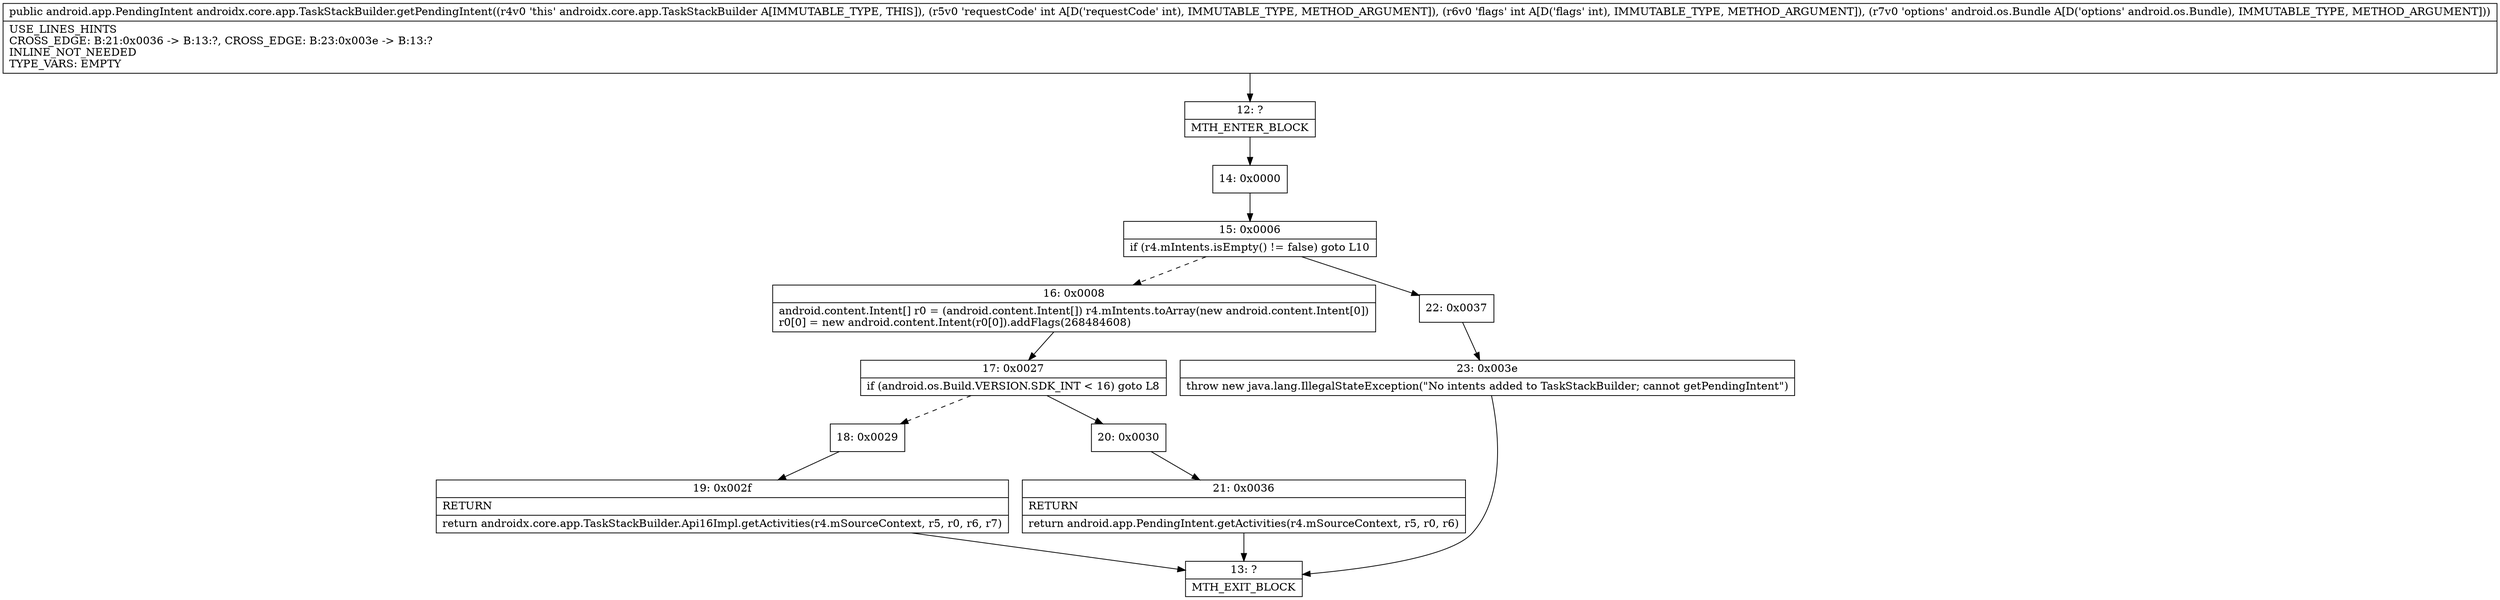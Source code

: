 digraph "CFG forandroidx.core.app.TaskStackBuilder.getPendingIntent(IILandroid\/os\/Bundle;)Landroid\/app\/PendingIntent;" {
Node_12 [shape=record,label="{12\:\ ?|MTH_ENTER_BLOCK\l}"];
Node_14 [shape=record,label="{14\:\ 0x0000}"];
Node_15 [shape=record,label="{15\:\ 0x0006|if (r4.mIntents.isEmpty() != false) goto L10\l}"];
Node_16 [shape=record,label="{16\:\ 0x0008|android.content.Intent[] r0 = (android.content.Intent[]) r4.mIntents.toArray(new android.content.Intent[0])\lr0[0] = new android.content.Intent(r0[0]).addFlags(268484608)\l}"];
Node_17 [shape=record,label="{17\:\ 0x0027|if (android.os.Build.VERSION.SDK_INT \< 16) goto L8\l}"];
Node_18 [shape=record,label="{18\:\ 0x0029}"];
Node_19 [shape=record,label="{19\:\ 0x002f|RETURN\l|return androidx.core.app.TaskStackBuilder.Api16Impl.getActivities(r4.mSourceContext, r5, r0, r6, r7)\l}"];
Node_13 [shape=record,label="{13\:\ ?|MTH_EXIT_BLOCK\l}"];
Node_20 [shape=record,label="{20\:\ 0x0030}"];
Node_21 [shape=record,label="{21\:\ 0x0036|RETURN\l|return android.app.PendingIntent.getActivities(r4.mSourceContext, r5, r0, r6)\l}"];
Node_22 [shape=record,label="{22\:\ 0x0037}"];
Node_23 [shape=record,label="{23\:\ 0x003e|throw new java.lang.IllegalStateException(\"No intents added to TaskStackBuilder; cannot getPendingIntent\")\l}"];
MethodNode[shape=record,label="{public android.app.PendingIntent androidx.core.app.TaskStackBuilder.getPendingIntent((r4v0 'this' androidx.core.app.TaskStackBuilder A[IMMUTABLE_TYPE, THIS]), (r5v0 'requestCode' int A[D('requestCode' int), IMMUTABLE_TYPE, METHOD_ARGUMENT]), (r6v0 'flags' int A[D('flags' int), IMMUTABLE_TYPE, METHOD_ARGUMENT]), (r7v0 'options' android.os.Bundle A[D('options' android.os.Bundle), IMMUTABLE_TYPE, METHOD_ARGUMENT]))  | USE_LINES_HINTS\lCROSS_EDGE: B:21:0x0036 \-\> B:13:?, CROSS_EDGE: B:23:0x003e \-\> B:13:?\lINLINE_NOT_NEEDED\lTYPE_VARS: EMPTY\l}"];
MethodNode -> Node_12;Node_12 -> Node_14;
Node_14 -> Node_15;
Node_15 -> Node_16[style=dashed];
Node_15 -> Node_22;
Node_16 -> Node_17;
Node_17 -> Node_18[style=dashed];
Node_17 -> Node_20;
Node_18 -> Node_19;
Node_19 -> Node_13;
Node_20 -> Node_21;
Node_21 -> Node_13;
Node_22 -> Node_23;
Node_23 -> Node_13;
}

